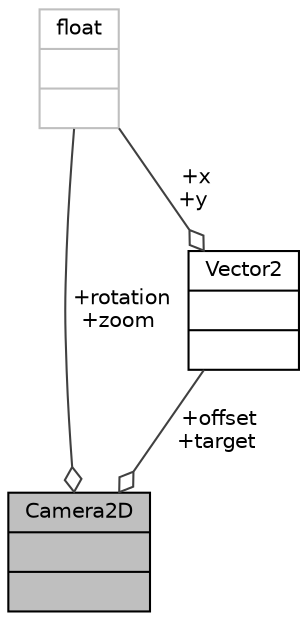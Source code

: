 digraph "Camera2D"
{
 // LATEX_PDF_SIZE
  edge [fontname="Helvetica",fontsize="10",labelfontname="Helvetica",labelfontsize="10"];
  node [fontname="Helvetica",fontsize="10",shape=record];
  Node1 [label="{Camera2D\n||}",height=0.2,width=0.4,color="black", fillcolor="grey75", style="filled", fontcolor="black",tooltip=" "];
  Node2 -> Node1 [color="grey25",fontsize="10",style="solid",label=" +rotation\n+zoom" ,arrowhead="odiamond",fontname="Helvetica"];
  Node2 [label="{float\n||}",height=0.2,width=0.4,color="grey75", fillcolor="white", style="filled",tooltip=" "];
  Node3 -> Node1 [color="grey25",fontsize="10",style="solid",label=" +offset\n+target" ,arrowhead="odiamond",fontname="Helvetica"];
  Node3 [label="{Vector2\n||}",height=0.2,width=0.4,color="black", fillcolor="white", style="filled",URL="$structVector2.html",tooltip=" "];
  Node2 -> Node3 [color="grey25",fontsize="10",style="solid",label=" +x\n+y" ,arrowhead="odiamond",fontname="Helvetica"];
}
